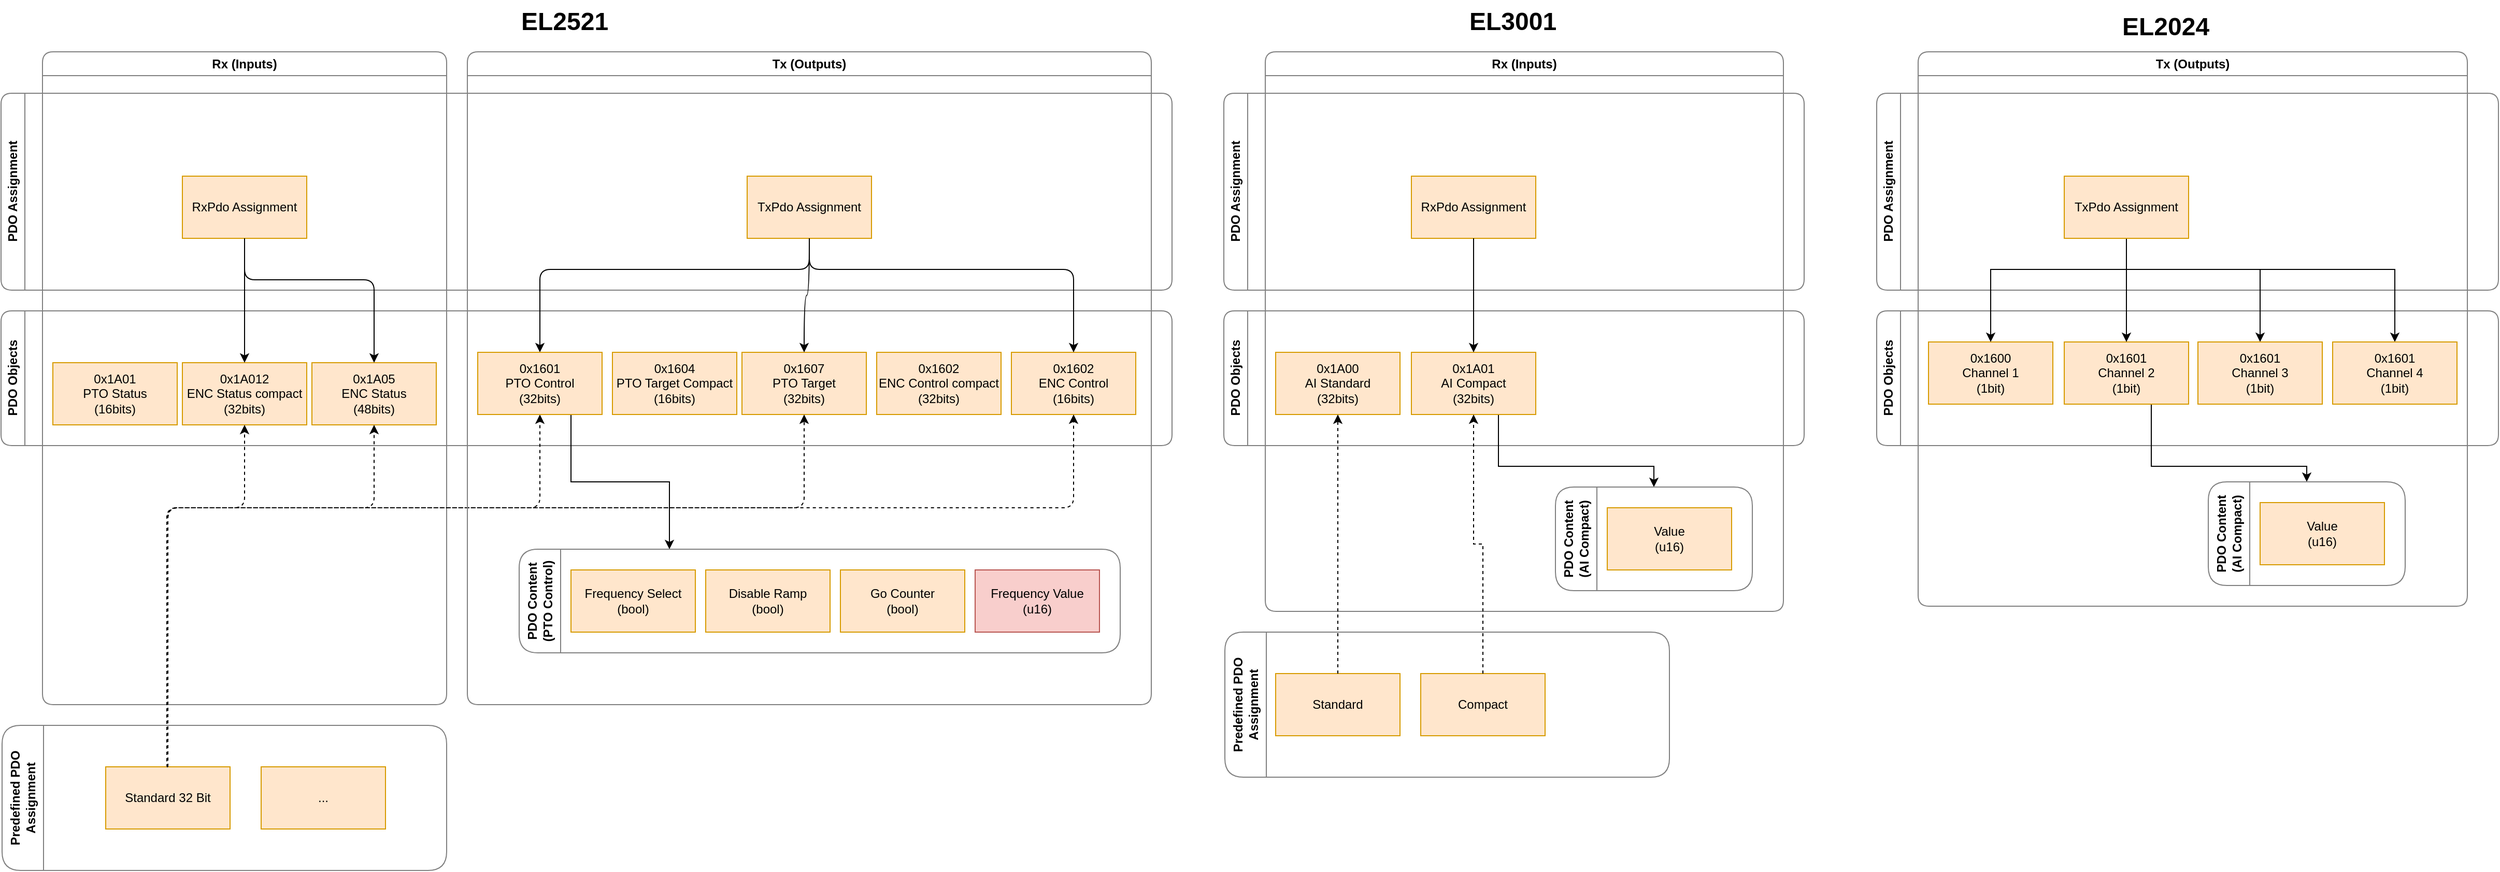 <mxfile version="26.1.1">
  <diagram name="Page-1" id="4fiYblc3iZJ_dxdCgtYB">
    <mxGraphModel dx="2175" dy="2126" grid="1" gridSize="10" guides="1" tooltips="1" connect="1" arrows="1" fold="1" page="1" pageScale="1" pageWidth="827" pageHeight="1169" math="0" shadow="0">
      <root>
        <mxCell id="0" />
        <mxCell id="1" parent="0" />
        <mxCell id="V4f7FUK8LKkPkN11AEBS-2" value="PDO Assignment" style="swimlane;horizontal=0;whiteSpace=wrap;html=1;strokeColor=#808080;rounded=1;" vertex="1" parent="1">
          <mxGeometry x="200" y="280" width="1130" height="190" as="geometry" />
        </mxCell>
        <mxCell id="V4f7FUK8LKkPkN11AEBS-7" value="PDO Objects" style="swimlane;horizontal=0;whiteSpace=wrap;html=1;strokeColor=#808080;rounded=1;" vertex="1" parent="1">
          <mxGeometry x="200" y="490" width="1130" height="130" as="geometry" />
        </mxCell>
        <mxCell id="V4f7FUK8LKkPkN11AEBS-15" value="0x1607&lt;br&gt;PTO Target&lt;br&gt;(32bits)" style="rounded=0;whiteSpace=wrap;html=1;fillColor=#ffe6cc;strokeColor=#d79b00;" vertex="1" parent="V4f7FUK8LKkPkN11AEBS-7">
          <mxGeometry x="715" y="40" width="120" height="60" as="geometry" />
        </mxCell>
        <mxCell id="V4f7FUK8LKkPkN11AEBS-16" value="0x1602&lt;br&gt;ENC Control compact&lt;br&gt;(32bits)" style="rounded=0;whiteSpace=wrap;html=1;fillColor=#ffe6cc;strokeColor=#d79b00;" vertex="1" parent="V4f7FUK8LKkPkN11AEBS-7">
          <mxGeometry x="845" y="40" width="120" height="60" as="geometry" />
        </mxCell>
        <mxCell id="V4f7FUK8LKkPkN11AEBS-17" value="0x1602&lt;br&gt;ENC Control&lt;br&gt;(16bits)" style="rounded=0;whiteSpace=wrap;html=1;fillColor=#ffe6cc;strokeColor=#d79b00;" vertex="1" parent="V4f7FUK8LKkPkN11AEBS-7">
          <mxGeometry x="975" y="40" width="120" height="60" as="geometry" />
        </mxCell>
        <mxCell id="V4f7FUK8LKkPkN11AEBS-18" value="Rx (Inputs)" style="swimlane;whiteSpace=wrap;html=1;strokeColor=#808080;rounded=1;" vertex="1" parent="1">
          <mxGeometry x="240" y="240" width="390" height="630" as="geometry" />
        </mxCell>
        <mxCell id="V4f7FUK8LKkPkN11AEBS-9" value="0x1A01&lt;br&gt;PTO Status&lt;br&gt;(16bits)" style="rounded=0;whiteSpace=wrap;html=1;fillColor=#ffe6cc;strokeColor=#d79b00;" vertex="1" parent="V4f7FUK8LKkPkN11AEBS-18">
          <mxGeometry x="10" y="300" width="120" height="60" as="geometry" />
        </mxCell>
        <mxCell id="V4f7FUK8LKkPkN11AEBS-11" value="0x1A012&lt;div&gt;ENC Status compact&lt;br&gt;(32bits)&lt;/div&gt;" style="rounded=0;whiteSpace=wrap;html=1;fillColor=#ffe6cc;strokeColor=#d79b00;" vertex="1" parent="V4f7FUK8LKkPkN11AEBS-18">
          <mxGeometry x="135" y="300" width="120" height="60" as="geometry" />
        </mxCell>
        <mxCell id="V4f7FUK8LKkPkN11AEBS-12" value="0x1A05&lt;br&gt;ENC Status&lt;br&gt;(48bits)" style="rounded=0;whiteSpace=wrap;html=1;fillColor=#ffe6cc;strokeColor=#d79b00;" vertex="1" parent="V4f7FUK8LKkPkN11AEBS-18">
          <mxGeometry x="260" y="300" width="120" height="60" as="geometry" />
        </mxCell>
        <mxCell id="V4f7FUK8LKkPkN11AEBS-4" value="RxPdo Assignment" style="rounded=0;whiteSpace=wrap;html=1;fillColor=#ffe6cc;strokeColor=#d79b00;" vertex="1" parent="V4f7FUK8LKkPkN11AEBS-18">
          <mxGeometry x="135" y="120" width="120" height="60" as="geometry" />
        </mxCell>
        <mxCell id="V4f7FUK8LKkPkN11AEBS-20" style="edgeStyle=orthogonalEdgeStyle;rounded=1;orthogonalLoop=1;jettySize=auto;html=1;exitX=0.5;exitY=1;exitDx=0;exitDy=0;entryX=0.5;entryY=0;entryDx=0;entryDy=0;curved=0;" edge="1" parent="V4f7FUK8LKkPkN11AEBS-18" source="V4f7FUK8LKkPkN11AEBS-4" target="V4f7FUK8LKkPkN11AEBS-11">
          <mxGeometry relative="1" as="geometry" />
        </mxCell>
        <mxCell id="V4f7FUK8LKkPkN11AEBS-21" style="edgeStyle=orthogonalEdgeStyle;rounded=1;orthogonalLoop=1;jettySize=auto;html=1;exitX=0.5;exitY=1;exitDx=0;exitDy=0;entryX=0.5;entryY=0;entryDx=0;entryDy=0;curved=0;" edge="1" parent="V4f7FUK8LKkPkN11AEBS-18" source="V4f7FUK8LKkPkN11AEBS-4" target="V4f7FUK8LKkPkN11AEBS-12">
          <mxGeometry relative="1" as="geometry">
            <Array as="points">
              <mxPoint x="195" y="220" />
              <mxPoint x="320" y="220" />
            </Array>
          </mxGeometry>
        </mxCell>
        <mxCell id="V4f7FUK8LKkPkN11AEBS-26" value="Predefined PDO Assignment" style="swimlane;horizontal=0;whiteSpace=wrap;html=1;startSize=40;strokeColor=#808080;rounded=1;" vertex="1" parent="1">
          <mxGeometry x="201" y="890" width="429" height="140" as="geometry" />
        </mxCell>
        <mxCell id="V4f7FUK8LKkPkN11AEBS-30" value="Standard 32 Bit" style="rounded=0;whiteSpace=wrap;html=1;fillColor=#ffe6cc;strokeColor=#d79b00;" vertex="1" parent="V4f7FUK8LKkPkN11AEBS-26">
          <mxGeometry x="100" y="40" width="120" height="60" as="geometry" />
        </mxCell>
        <mxCell id="V4f7FUK8LKkPkN11AEBS-31" value="..." style="rounded=0;whiteSpace=wrap;html=1;fillColor=#ffe6cc;strokeColor=#d79b00;" vertex="1" parent="V4f7FUK8LKkPkN11AEBS-26">
          <mxGeometry x="250" y="40" width="120" height="60" as="geometry" />
        </mxCell>
        <mxCell id="V4f7FUK8LKkPkN11AEBS-33" style="edgeStyle=orthogonalEdgeStyle;rounded=1;orthogonalLoop=1;jettySize=auto;html=1;exitX=0.5;exitY=0;exitDx=0;exitDy=0;entryX=0.5;entryY=1;entryDx=0;entryDy=0;dashed=1;fillColor=#a20025;strokeColor=#000000;curved=0;" edge="1" parent="1" source="V4f7FUK8LKkPkN11AEBS-30" target="V4f7FUK8LKkPkN11AEBS-15">
          <mxGeometry relative="1" as="geometry">
            <Array as="points">
              <mxPoint x="361" y="680" />
              <mxPoint x="975" y="680" />
            </Array>
          </mxGeometry>
        </mxCell>
        <mxCell id="V4f7FUK8LKkPkN11AEBS-35" style="edgeStyle=orthogonalEdgeStyle;rounded=1;orthogonalLoop=1;jettySize=auto;html=1;exitX=0.5;exitY=0;exitDx=0;exitDy=0;entryX=0.5;entryY=1;entryDx=0;entryDy=0;dashed=1;fillColor=#a20025;strokeColor=#000000;curved=0;" edge="1" parent="1" source="V4f7FUK8LKkPkN11AEBS-30" target="V4f7FUK8LKkPkN11AEBS-12">
          <mxGeometry relative="1" as="geometry">
            <Array as="points">
              <mxPoint x="360" y="930" />
              <mxPoint x="360" y="680" />
              <mxPoint x="560" y="680" />
            </Array>
          </mxGeometry>
        </mxCell>
        <mxCell id="V4f7FUK8LKkPkN11AEBS-36" style="edgeStyle=orthogonalEdgeStyle;rounded=1;orthogonalLoop=1;jettySize=auto;html=1;exitX=0.5;exitY=0;exitDx=0;exitDy=0;entryX=0.5;entryY=1;entryDx=0;entryDy=0;dashed=1;fillColor=#a20025;strokeColor=#000000;curved=0;" edge="1" parent="1" source="V4f7FUK8LKkPkN11AEBS-30" target="V4f7FUK8LKkPkN11AEBS-11">
          <mxGeometry relative="1" as="geometry">
            <Array as="points">
              <mxPoint x="361" y="680" />
              <mxPoint x="435" y="680" />
            </Array>
          </mxGeometry>
        </mxCell>
        <mxCell id="V4f7FUK8LKkPkN11AEBS-37" style="edgeStyle=orthogonalEdgeStyle;rounded=1;orthogonalLoop=1;jettySize=auto;html=1;exitX=0.5;exitY=0;exitDx=0;exitDy=0;entryX=0.5;entryY=1;entryDx=0;entryDy=0;curved=0;dashed=1;" edge="1" parent="1" source="V4f7FUK8LKkPkN11AEBS-30" target="V4f7FUK8LKkPkN11AEBS-17">
          <mxGeometry relative="1" as="geometry">
            <Array as="points">
              <mxPoint x="360" y="930" />
              <mxPoint x="360" y="680" />
              <mxPoint x="1235" y="680" />
            </Array>
          </mxGeometry>
        </mxCell>
        <mxCell id="V4f7FUK8LKkPkN11AEBS-50" style="edgeStyle=orthogonalEdgeStyle;rounded=1;orthogonalLoop=1;jettySize=auto;html=1;exitX=0.5;exitY=0;exitDx=0;exitDy=0;entryX=0.5;entryY=1;entryDx=0;entryDy=0;dashed=1;curved=0;" edge="1" parent="1" source="V4f7FUK8LKkPkN11AEBS-30" target="V4f7FUK8LKkPkN11AEBS-13">
          <mxGeometry relative="1" as="geometry">
            <Array as="points">
              <mxPoint x="361" y="680" />
              <mxPoint x="720" y="680" />
            </Array>
          </mxGeometry>
        </mxCell>
        <mxCell id="V4f7FUK8LKkPkN11AEBS-19" value="Tx (Outputs)" style="swimlane;whiteSpace=wrap;html=1;strokeColor=#808080;rounded=1;" vertex="1" parent="1">
          <mxGeometry x="650" y="240" width="660" height="630" as="geometry" />
        </mxCell>
        <mxCell id="V4f7FUK8LKkPkN11AEBS-22" style="edgeStyle=orthogonalEdgeStyle;rounded=1;orthogonalLoop=1;jettySize=auto;html=1;exitX=0.5;exitY=1;exitDx=0;exitDy=0;entryX=0.5;entryY=0;entryDx=0;entryDy=0;curved=0;" edge="1" parent="V4f7FUK8LKkPkN11AEBS-19" source="V4f7FUK8LKkPkN11AEBS-5" target="V4f7FUK8LKkPkN11AEBS-13">
          <mxGeometry relative="1" as="geometry">
            <Array as="points">
              <mxPoint x="330" y="210" />
              <mxPoint x="70" y="210" />
            </Array>
          </mxGeometry>
        </mxCell>
        <mxCell id="V4f7FUK8LKkPkN11AEBS-5" value="TxPdo Assignment" style="rounded=0;whiteSpace=wrap;html=1;fillColor=#ffe6cc;strokeColor=#d79b00;" vertex="1" parent="V4f7FUK8LKkPkN11AEBS-19">
          <mxGeometry x="270" y="120" width="120" height="60" as="geometry" />
        </mxCell>
        <mxCell id="V4f7FUK8LKkPkN11AEBS-49" style="edgeStyle=orthogonalEdgeStyle;rounded=0;orthogonalLoop=1;jettySize=auto;html=1;exitX=0.75;exitY=1;exitDx=0;exitDy=0;entryX=0.25;entryY=0;entryDx=0;entryDy=0;" edge="1" parent="V4f7FUK8LKkPkN11AEBS-19" source="V4f7FUK8LKkPkN11AEBS-13" target="V4f7FUK8LKkPkN11AEBS-38">
          <mxGeometry relative="1" as="geometry" />
        </mxCell>
        <mxCell id="V4f7FUK8LKkPkN11AEBS-13" value="0x1601&lt;br&gt;PTO Control&lt;br&gt;(32bits)" style="rounded=0;whiteSpace=wrap;html=1;fillColor=#ffe6cc;strokeColor=#d79b00;" vertex="1" parent="V4f7FUK8LKkPkN11AEBS-19">
          <mxGeometry x="10" y="290" width="120" height="60" as="geometry" />
        </mxCell>
        <mxCell id="V4f7FUK8LKkPkN11AEBS-14" value="0x1604&lt;br&gt;PTO Target Compact&lt;br&gt;(16bits)" style="rounded=0;whiteSpace=wrap;html=1;fillColor=#ffe6cc;strokeColor=#d79b00;" vertex="1" parent="V4f7FUK8LKkPkN11AEBS-19">
          <mxGeometry x="140" y="290" width="120" height="60" as="geometry" />
        </mxCell>
        <mxCell id="V4f7FUK8LKkPkN11AEBS-38" value="PDO Content (PTO Control)" style="swimlane;horizontal=0;whiteSpace=wrap;html=1;strokeColor=#808080;rounded=1;startSize=40;" vertex="1" parent="V4f7FUK8LKkPkN11AEBS-19">
          <mxGeometry x="50" y="480" width="580" height="100" as="geometry" />
        </mxCell>
        <mxCell id="V4f7FUK8LKkPkN11AEBS-39" value="Frequency Select&lt;br&gt;(bool)" style="rounded=0;whiteSpace=wrap;html=1;fillColor=#ffe6cc;strokeColor=#d79b00;" vertex="1" parent="V4f7FUK8LKkPkN11AEBS-38">
          <mxGeometry x="50" y="20" width="120" height="60" as="geometry" />
        </mxCell>
        <mxCell id="V4f7FUK8LKkPkN11AEBS-41" value="Disable Ramp&lt;br&gt;(bool)" style="rounded=0;whiteSpace=wrap;html=1;fillColor=#ffe6cc;strokeColor=#d79b00;" vertex="1" parent="V4f7FUK8LKkPkN11AEBS-38">
          <mxGeometry x="180" y="20" width="120" height="60" as="geometry" />
        </mxCell>
        <mxCell id="V4f7FUK8LKkPkN11AEBS-42" value="Go Counter&lt;br&gt;(bool)" style="rounded=0;whiteSpace=wrap;html=1;fillColor=#ffe6cc;strokeColor=#d79b00;" vertex="1" parent="V4f7FUK8LKkPkN11AEBS-38">
          <mxGeometry x="310" y="20" width="120" height="60" as="geometry" />
        </mxCell>
        <mxCell id="V4f7FUK8LKkPkN11AEBS-43" value="Frequency Value&lt;br&gt;(u16)" style="rounded=0;whiteSpace=wrap;html=1;fillColor=#f8cecc;strokeColor=#b85450;" vertex="1" parent="V4f7FUK8LKkPkN11AEBS-38">
          <mxGeometry x="440" y="20" width="120" height="60" as="geometry" />
        </mxCell>
        <mxCell id="V4f7FUK8LKkPkN11AEBS-23" style="edgeStyle=orthogonalEdgeStyle;rounded=0;orthogonalLoop=1;jettySize=auto;html=1;exitX=0.5;exitY=1;exitDx=0;exitDy=0;entryX=0.5;entryY=0;entryDx=0;entryDy=0;curved=1;" edge="1" parent="1" source="V4f7FUK8LKkPkN11AEBS-5" target="V4f7FUK8LKkPkN11AEBS-15">
          <mxGeometry relative="1" as="geometry" />
        </mxCell>
        <mxCell id="V4f7FUK8LKkPkN11AEBS-24" style="edgeStyle=orthogonalEdgeStyle;rounded=1;orthogonalLoop=1;jettySize=auto;html=1;exitX=0.5;exitY=1;exitDx=0;exitDy=0;entryX=0.5;entryY=0;entryDx=0;entryDy=0;curved=0;" edge="1" parent="1" source="V4f7FUK8LKkPkN11AEBS-5" target="V4f7FUK8LKkPkN11AEBS-17">
          <mxGeometry relative="1" as="geometry">
            <Array as="points">
              <mxPoint x="980" y="450" />
              <mxPoint x="1235" y="450" />
            </Array>
          </mxGeometry>
        </mxCell>
        <mxCell id="V4f7FUK8LKkPkN11AEBS-51" value="PDO Assignment" style="swimlane;horizontal=0;whiteSpace=wrap;html=1;strokeColor=#808080;rounded=1;" vertex="1" parent="1">
          <mxGeometry x="1380" y="280" width="560" height="190" as="geometry" />
        </mxCell>
        <mxCell id="V4f7FUK8LKkPkN11AEBS-52" value="PDO Objects" style="swimlane;horizontal=0;whiteSpace=wrap;html=1;strokeColor=#808080;rounded=1;" vertex="1" parent="1">
          <mxGeometry x="1380" y="490" width="560" height="130" as="geometry" />
        </mxCell>
        <mxCell id="V4f7FUK8LKkPkN11AEBS-56" value="Rx (Inputs)" style="swimlane;whiteSpace=wrap;html=1;strokeColor=#808080;rounded=1;" vertex="1" parent="1">
          <mxGeometry x="1420" y="240" width="500" height="540" as="geometry" />
        </mxCell>
        <mxCell id="V4f7FUK8LKkPkN11AEBS-57" value="0x1A00&lt;br&gt;AI Standard&lt;br&gt;(32bits)" style="rounded=0;whiteSpace=wrap;html=1;fillColor=#ffe6cc;strokeColor=#d79b00;" vertex="1" parent="V4f7FUK8LKkPkN11AEBS-56">
          <mxGeometry x="10" y="290" width="120" height="60" as="geometry" />
        </mxCell>
        <mxCell id="V4f7FUK8LKkPkN11AEBS-93" style="edgeStyle=orthogonalEdgeStyle;rounded=0;orthogonalLoop=1;jettySize=auto;html=1;exitX=0.75;exitY=1;exitDx=0;exitDy=0;entryX=0.5;entryY=0;entryDx=0;entryDy=0;" edge="1" parent="V4f7FUK8LKkPkN11AEBS-56" source="V4f7FUK8LKkPkN11AEBS-58" target="V4f7FUK8LKkPkN11AEBS-87">
          <mxGeometry relative="1" as="geometry">
            <Array as="points">
              <mxPoint x="225" y="400" />
              <mxPoint x="375" y="400" />
            </Array>
          </mxGeometry>
        </mxCell>
        <mxCell id="V4f7FUK8LKkPkN11AEBS-58" value="0x1A01&lt;div&gt;AI Compact&lt;br&gt;(32bits)&lt;/div&gt;" style="rounded=0;whiteSpace=wrap;html=1;fillColor=#ffe6cc;strokeColor=#d79b00;" vertex="1" parent="V4f7FUK8LKkPkN11AEBS-56">
          <mxGeometry x="141" y="290" width="120" height="60" as="geometry" />
        </mxCell>
        <mxCell id="V4f7FUK8LKkPkN11AEBS-60" value="RxPdo Assignment" style="rounded=0;whiteSpace=wrap;html=1;fillColor=#ffe6cc;strokeColor=#d79b00;" vertex="1" parent="V4f7FUK8LKkPkN11AEBS-56">
          <mxGeometry x="141" y="120" width="120" height="60" as="geometry" />
        </mxCell>
        <mxCell id="V4f7FUK8LKkPkN11AEBS-61" style="edgeStyle=orthogonalEdgeStyle;rounded=1;orthogonalLoop=1;jettySize=auto;html=1;exitX=0.5;exitY=1;exitDx=0;exitDy=0;entryX=0.5;entryY=0;entryDx=0;entryDy=0;curved=0;" edge="1" parent="V4f7FUK8LKkPkN11AEBS-56" source="V4f7FUK8LKkPkN11AEBS-60" target="V4f7FUK8LKkPkN11AEBS-58">
          <mxGeometry relative="1" as="geometry" />
        </mxCell>
        <mxCell id="V4f7FUK8LKkPkN11AEBS-87" value="PDO Content&lt;br&gt;(AI Compact)" style="swimlane;horizontal=0;whiteSpace=wrap;html=1;strokeColor=#808080;rounded=1;startSize=40;" vertex="1" parent="V4f7FUK8LKkPkN11AEBS-56">
          <mxGeometry x="280" y="420" width="190" height="100" as="geometry" />
        </mxCell>
        <mxCell id="V4f7FUK8LKkPkN11AEBS-88" value="Value&lt;br&gt;(u16)" style="rounded=0;whiteSpace=wrap;html=1;fillColor=#ffe6cc;strokeColor=#d79b00;" vertex="1" parent="V4f7FUK8LKkPkN11AEBS-87">
          <mxGeometry x="50" y="20" width="120" height="60" as="geometry" />
        </mxCell>
        <mxCell id="V4f7FUK8LKkPkN11AEBS-63" value="Predefined PDO Assignment" style="swimlane;horizontal=0;whiteSpace=wrap;html=1;startSize=40;strokeColor=#808080;rounded=1;" vertex="1" parent="1">
          <mxGeometry x="1381" y="800" width="429" height="140" as="geometry" />
        </mxCell>
        <mxCell id="V4f7FUK8LKkPkN11AEBS-65" value="Standard" style="rounded=0;whiteSpace=wrap;html=1;fillColor=#ffe6cc;strokeColor=#d79b00;" vertex="1" parent="V4f7FUK8LKkPkN11AEBS-63">
          <mxGeometry x="49" y="40" width="120" height="60" as="geometry" />
        </mxCell>
        <mxCell id="V4f7FUK8LKkPkN11AEBS-64" value="Compact" style="rounded=0;whiteSpace=wrap;html=1;fillColor=#ffe6cc;strokeColor=#d79b00;" vertex="1" parent="V4f7FUK8LKkPkN11AEBS-63">
          <mxGeometry x="189" y="40" width="120" height="60" as="geometry" />
        </mxCell>
        <mxCell id="V4f7FUK8LKkPkN11AEBS-84" value="&lt;h1 style=&quot;margin-top: 0px;&quot;&gt;EL2521&lt;/h1&gt;" style="text;html=1;whiteSpace=wrap;overflow=hidden;rounded=0;" vertex="1" parent="1">
          <mxGeometry x="700" y="190" width="90" height="40" as="geometry" />
        </mxCell>
        <mxCell id="V4f7FUK8LKkPkN11AEBS-85" value="&lt;h1 style=&quot;margin-top: 0px;&quot;&gt;EL3001&lt;/h1&gt;" style="text;html=1;whiteSpace=wrap;overflow=hidden;rounded=0;" vertex="1" parent="1">
          <mxGeometry x="1615" y="190" width="90" height="40" as="geometry" />
        </mxCell>
        <mxCell id="V4f7FUK8LKkPkN11AEBS-92" style="edgeStyle=orthogonalEdgeStyle;rounded=0;orthogonalLoop=1;jettySize=auto;html=1;exitX=0.5;exitY=0;exitDx=0;exitDy=0;entryX=0.5;entryY=1;entryDx=0;entryDy=0;dashed=1;" edge="1" parent="1" source="V4f7FUK8LKkPkN11AEBS-65" target="V4f7FUK8LKkPkN11AEBS-57">
          <mxGeometry relative="1" as="geometry" />
        </mxCell>
        <mxCell id="V4f7FUK8LKkPkN11AEBS-94" style="edgeStyle=orthogonalEdgeStyle;rounded=0;orthogonalLoop=1;jettySize=auto;html=1;exitX=0.5;exitY=0;exitDx=0;exitDy=0;entryX=0.5;entryY=1;entryDx=0;entryDy=0;dashed=1;" edge="1" parent="1" source="V4f7FUK8LKkPkN11AEBS-64" target="V4f7FUK8LKkPkN11AEBS-58">
          <mxGeometry relative="1" as="geometry" />
        </mxCell>
        <mxCell id="V4f7FUK8LKkPkN11AEBS-95" value="PDO Assignment" style="swimlane;horizontal=0;whiteSpace=wrap;html=1;strokeColor=#808080;rounded=1;" vertex="1" parent="1">
          <mxGeometry x="2010" y="280" width="600" height="190" as="geometry" />
        </mxCell>
        <mxCell id="V4f7FUK8LKkPkN11AEBS-96" value="PDO Objects" style="swimlane;horizontal=0;whiteSpace=wrap;html=1;strokeColor=#808080;rounded=1;" vertex="1" parent="1">
          <mxGeometry x="2010" y="490" width="600" height="130" as="geometry" />
        </mxCell>
        <mxCell id="V4f7FUK8LKkPkN11AEBS-97" value="Tx (Outputs)" style="swimlane;whiteSpace=wrap;html=1;strokeColor=#808080;rounded=1;" vertex="1" parent="1">
          <mxGeometry x="2050" y="240" width="530" height="535" as="geometry" />
        </mxCell>
        <mxCell id="V4f7FUK8LKkPkN11AEBS-98" value="0x1600&lt;br&gt;Channel 1&lt;br&gt;(1bit)" style="rounded=0;whiteSpace=wrap;html=1;fillColor=#ffe6cc;strokeColor=#d79b00;" vertex="1" parent="V4f7FUK8LKkPkN11AEBS-97">
          <mxGeometry x="10" y="280" width="120" height="60" as="geometry" />
        </mxCell>
        <mxCell id="V4f7FUK8LKkPkN11AEBS-99" style="edgeStyle=orthogonalEdgeStyle;rounded=0;orthogonalLoop=1;jettySize=auto;html=1;exitX=0.75;exitY=1;exitDx=0;exitDy=0;entryX=0.5;entryY=0;entryDx=0;entryDy=0;" edge="1" parent="V4f7FUK8LKkPkN11AEBS-97" source="V4f7FUK8LKkPkN11AEBS-100" target="V4f7FUK8LKkPkN11AEBS-103">
          <mxGeometry relative="1" as="geometry">
            <Array as="points">
              <mxPoint x="225" y="400" />
              <mxPoint x="375" y="400" />
            </Array>
          </mxGeometry>
        </mxCell>
        <mxCell id="V4f7FUK8LKkPkN11AEBS-100" value="0x1601&lt;div&gt;Channel 2&lt;br&gt;(1bit)&lt;/div&gt;" style="rounded=0;whiteSpace=wrap;html=1;fillColor=#ffe6cc;strokeColor=#d79b00;" vertex="1" parent="V4f7FUK8LKkPkN11AEBS-97">
          <mxGeometry x="141" y="280" width="120" height="60" as="geometry" />
        </mxCell>
        <mxCell id="V4f7FUK8LKkPkN11AEBS-113" style="edgeStyle=orthogonalEdgeStyle;rounded=0;orthogonalLoop=1;jettySize=auto;html=1;exitX=0.5;exitY=1;exitDx=0;exitDy=0;entryX=0.5;entryY=0;entryDx=0;entryDy=0;" edge="1" parent="V4f7FUK8LKkPkN11AEBS-97" source="V4f7FUK8LKkPkN11AEBS-101" target="V4f7FUK8LKkPkN11AEBS-98">
          <mxGeometry relative="1" as="geometry">
            <Array as="points">
              <mxPoint x="201" y="210" />
              <mxPoint x="70" y="210" />
            </Array>
          </mxGeometry>
        </mxCell>
        <mxCell id="V4f7FUK8LKkPkN11AEBS-114" style="edgeStyle=orthogonalEdgeStyle;rounded=0;orthogonalLoop=1;jettySize=auto;html=1;exitX=0.5;exitY=1;exitDx=0;exitDy=0;entryX=0.5;entryY=0;entryDx=0;entryDy=0;" edge="1" parent="V4f7FUK8LKkPkN11AEBS-97" source="V4f7FUK8LKkPkN11AEBS-101" target="V4f7FUK8LKkPkN11AEBS-100">
          <mxGeometry relative="1" as="geometry" />
        </mxCell>
        <mxCell id="V4f7FUK8LKkPkN11AEBS-115" style="edgeStyle=orthogonalEdgeStyle;rounded=0;orthogonalLoop=1;jettySize=auto;html=1;exitX=0.5;exitY=1;exitDx=0;exitDy=0;entryX=0.5;entryY=0;entryDx=0;entryDy=0;" edge="1" parent="V4f7FUK8LKkPkN11AEBS-97" source="V4f7FUK8LKkPkN11AEBS-101" target="V4f7FUK8LKkPkN11AEBS-111">
          <mxGeometry relative="1" as="geometry">
            <Array as="points">
              <mxPoint x="201" y="210" />
              <mxPoint x="330" y="210" />
            </Array>
          </mxGeometry>
        </mxCell>
        <mxCell id="V4f7FUK8LKkPkN11AEBS-116" style="edgeStyle=orthogonalEdgeStyle;rounded=0;orthogonalLoop=1;jettySize=auto;html=1;exitX=0.5;exitY=1;exitDx=0;exitDy=0;entryX=0.5;entryY=0;entryDx=0;entryDy=0;" edge="1" parent="V4f7FUK8LKkPkN11AEBS-97" source="V4f7FUK8LKkPkN11AEBS-101" target="V4f7FUK8LKkPkN11AEBS-112">
          <mxGeometry relative="1" as="geometry">
            <Array as="points">
              <mxPoint x="201" y="210" />
              <mxPoint x="460" y="210" />
            </Array>
          </mxGeometry>
        </mxCell>
        <mxCell id="V4f7FUK8LKkPkN11AEBS-101" value="TxPdo Assignment" style="rounded=0;whiteSpace=wrap;html=1;fillColor=#ffe6cc;strokeColor=#d79b00;" vertex="1" parent="V4f7FUK8LKkPkN11AEBS-97">
          <mxGeometry x="141" y="120" width="120" height="60" as="geometry" />
        </mxCell>
        <mxCell id="V4f7FUK8LKkPkN11AEBS-103" value="PDO Content&lt;br&gt;(AI Compact)" style="swimlane;horizontal=0;whiteSpace=wrap;html=1;strokeColor=#808080;rounded=1;startSize=40;" vertex="1" parent="V4f7FUK8LKkPkN11AEBS-97">
          <mxGeometry x="280" y="415" width="190" height="100" as="geometry" />
        </mxCell>
        <mxCell id="V4f7FUK8LKkPkN11AEBS-104" value="Value&lt;br&gt;(u16)" style="rounded=0;whiteSpace=wrap;html=1;fillColor=#ffe6cc;strokeColor=#d79b00;" vertex="1" parent="V4f7FUK8LKkPkN11AEBS-103">
          <mxGeometry x="50" y="20" width="120" height="60" as="geometry" />
        </mxCell>
        <mxCell id="V4f7FUK8LKkPkN11AEBS-111" value="0x1601&lt;div&gt;Channel 3&lt;br&gt;(1bit)&lt;/div&gt;" style="rounded=0;whiteSpace=wrap;html=1;fillColor=#ffe6cc;strokeColor=#d79b00;" vertex="1" parent="V4f7FUK8LKkPkN11AEBS-97">
          <mxGeometry x="270" y="280" width="120" height="60" as="geometry" />
        </mxCell>
        <mxCell id="V4f7FUK8LKkPkN11AEBS-112" value="0x1601&lt;div&gt;Channel 4&lt;br&gt;(1bit)&lt;/div&gt;" style="rounded=0;whiteSpace=wrap;html=1;fillColor=#ffe6cc;strokeColor=#d79b00;" vertex="1" parent="V4f7FUK8LKkPkN11AEBS-97">
          <mxGeometry x="400" y="280" width="120" height="60" as="geometry" />
        </mxCell>
        <mxCell id="V4f7FUK8LKkPkN11AEBS-108" value="&lt;h1 style=&quot;margin-top: 0px;&quot;&gt;EL2024&lt;/h1&gt;" style="text;html=1;whiteSpace=wrap;overflow=hidden;rounded=0;" vertex="1" parent="1">
          <mxGeometry x="2245" y="195" width="90" height="40" as="geometry" />
        </mxCell>
      </root>
    </mxGraphModel>
  </diagram>
</mxfile>

